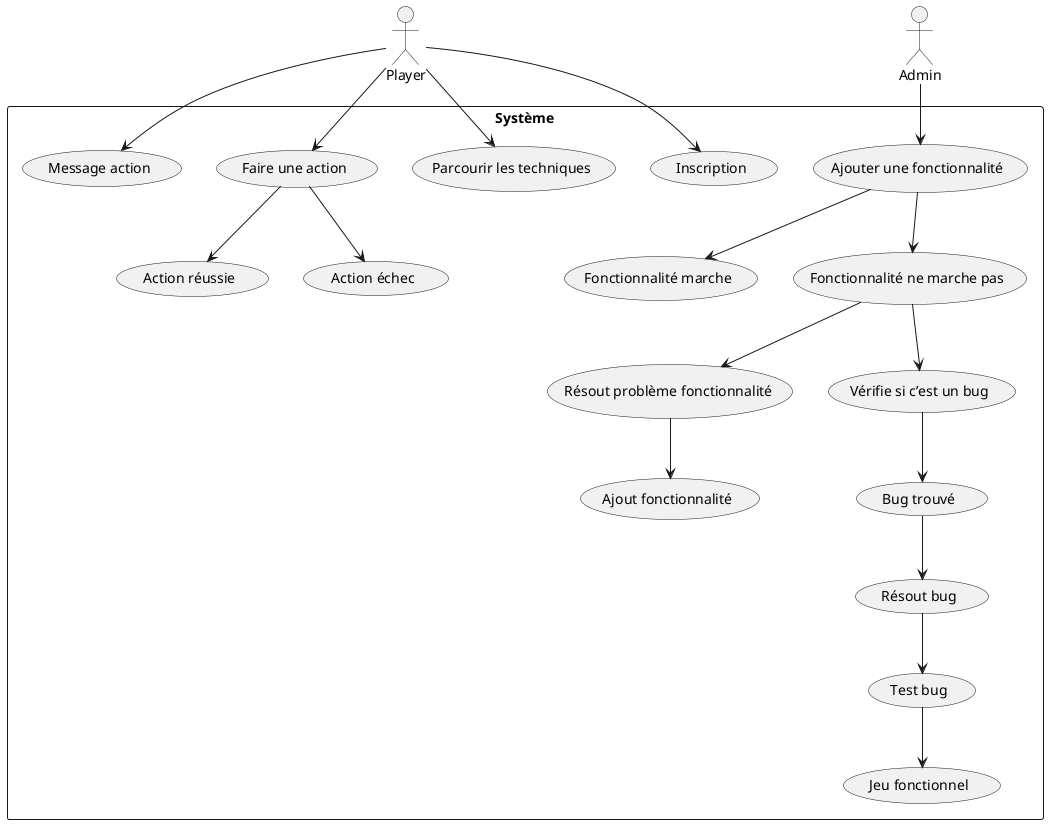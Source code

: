 @startuml Utilisation

actor Player
actor Admin

rectangle "Système" {
  
  ' Cas d'utilisation Player
  Player --> (Inscription)
  Player --> (Parcourir les techniques)
  Player --> (Faire une action)
  (Faire une action) --> (Action réussie)
  (Faire une action) --> (Action échec)
  Player --> (Message action)
  
  ' Cas d'utilisation Admin
  Admin --> (Ajouter une fonctionnalité)
  (Ajouter une fonctionnalité) --> (Fonctionnalité marche)
  (Ajouter une fonctionnalité) --> (Fonctionnalité ne marche pas)
  (Fonctionnalité ne marche pas) --> (Résout problème fonctionnalité)
  (Résout problème fonctionnalité) --> (Ajout fonctionnalité)
  (Fonctionnalité ne marche pas) --> (Vérifie si c’est un bug)
  (Vérifie si c’est un bug) --> (Bug trouvé)
  (Bug trouvé) --> (Résout bug)
  (Résout bug) --> (Test bug)
  (Test bug) --> (Jeu fonctionnel)
}

@enduml
